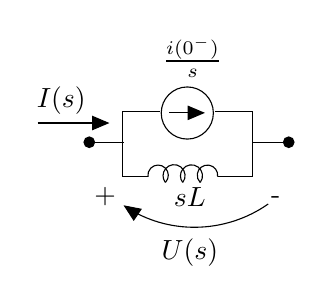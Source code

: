 \begin{tikzpicture}[y=-1cm]
\sf
\draw[arrows=-triangle 45,black] (5.353,1.778) +(55:1.622) arc (55:124:1.622);
\draw[arrows=-triangle 45,black] (5.024,1.949) -- (5.48,1.949);
\filldraw[black] (4.011,2.322) circle (0.067cm);
\filldraw[black] (6.544,2.322) circle (0.067cm);
\draw[black] (6.089,2.322) -- (6.522,2.322);
\draw[black] (4.022,2.322) -- (4.456,2.322);
\draw[arrows=-triangle 45,black] (3.356,2.078) -- (4.267,2.078);
\path (4.211,3.1) node[text=black,anchor=base] {+};
\path (6.378,3.1) node[text=black,anchor=base] {-};
\path (5.322,1.378) node[text=black,anchor=base] {$\frac{i(0^-)}{s}$};
\path (3.656,1.878) node[text=black,anchor=base] {$I(s)$};
\path (5.289,3.144) node[text=black,anchor=base] {$sL$};
\path (5.289,3.811) node[text=black,anchor=base] {$U(s)$};
\draw[black] (5.256,1.951) circle (0.331cm);
\draw (4.885,2.742) +(44:0.13) arc (44:-188:0.13);
\draw (5.088,2.747) +(38:0.14) arc (38:-218:0.14);
\draw (5.309,2.749) +(37:0.14) arc (37:-217:0.14);
\draw (5.512,2.742) +(8:0.13) arc (8:-225:0.13);
\draw (5.64,2.76) -- cycle;
\draw (5.64,2.76) -- (5.789,2.76);
\draw (4.911,1.933) -- (4.433,1.933) -- (4.433,2.76) -- (4.609,2.76) -- (4.756,2.76);
\draw (5.611,1.933) -- (6.089,1.933) -- (6.089,2.76) -- (5.913,2.76) -- (5.767,2.76);

\end{tikzpicture}%

%% Configure (x)emacs for this file ...
%% Local Variables:
%% mode: latex
%% End: